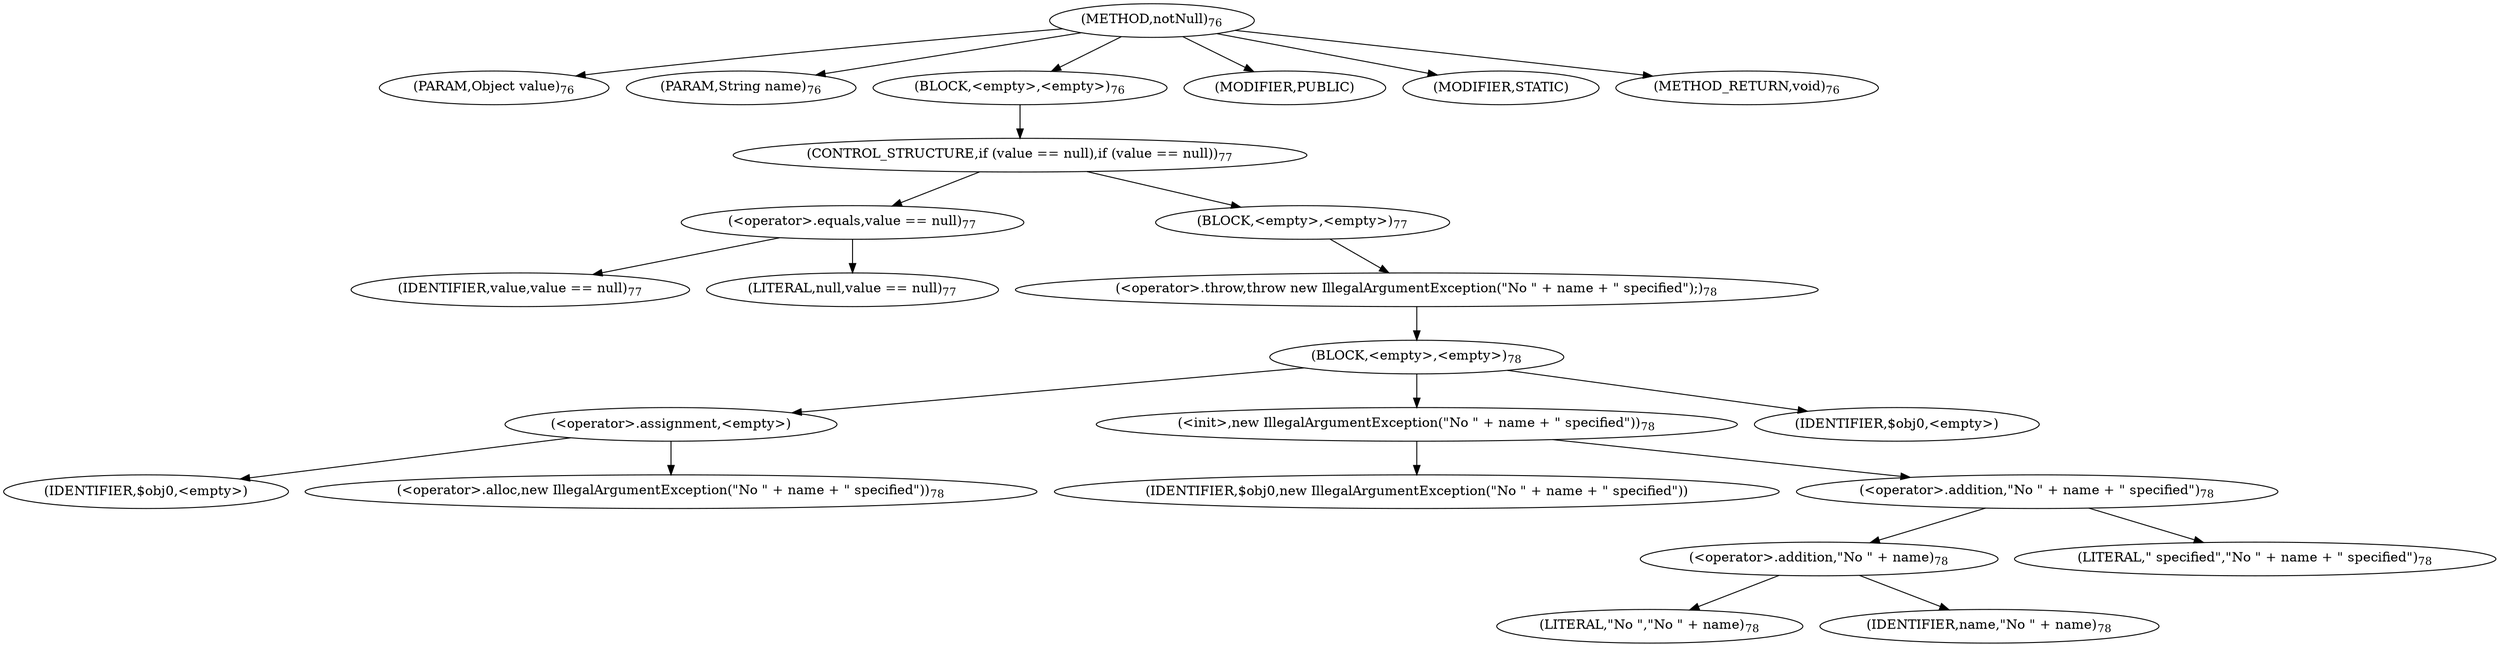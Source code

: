 digraph "notNull" {  
"121" [label = <(METHOD,notNull)<SUB>76</SUB>> ]
"122" [label = <(PARAM,Object value)<SUB>76</SUB>> ]
"123" [label = <(PARAM,String name)<SUB>76</SUB>> ]
"124" [label = <(BLOCK,&lt;empty&gt;,&lt;empty&gt;)<SUB>76</SUB>> ]
"125" [label = <(CONTROL_STRUCTURE,if (value == null),if (value == null))<SUB>77</SUB>> ]
"126" [label = <(&lt;operator&gt;.equals,value == null)<SUB>77</SUB>> ]
"127" [label = <(IDENTIFIER,value,value == null)<SUB>77</SUB>> ]
"128" [label = <(LITERAL,null,value == null)<SUB>77</SUB>> ]
"129" [label = <(BLOCK,&lt;empty&gt;,&lt;empty&gt;)<SUB>77</SUB>> ]
"130" [label = <(&lt;operator&gt;.throw,throw new IllegalArgumentException(&quot;No &quot; + name + &quot; specified&quot;);)<SUB>78</SUB>> ]
"131" [label = <(BLOCK,&lt;empty&gt;,&lt;empty&gt;)<SUB>78</SUB>> ]
"132" [label = <(&lt;operator&gt;.assignment,&lt;empty&gt;)> ]
"133" [label = <(IDENTIFIER,$obj0,&lt;empty&gt;)> ]
"134" [label = <(&lt;operator&gt;.alloc,new IllegalArgumentException(&quot;No &quot; + name + &quot; specified&quot;))<SUB>78</SUB>> ]
"135" [label = <(&lt;init&gt;,new IllegalArgumentException(&quot;No &quot; + name + &quot; specified&quot;))<SUB>78</SUB>> ]
"136" [label = <(IDENTIFIER,$obj0,new IllegalArgumentException(&quot;No &quot; + name + &quot; specified&quot;))> ]
"137" [label = <(&lt;operator&gt;.addition,&quot;No &quot; + name + &quot; specified&quot;)<SUB>78</SUB>> ]
"138" [label = <(&lt;operator&gt;.addition,&quot;No &quot; + name)<SUB>78</SUB>> ]
"139" [label = <(LITERAL,&quot;No &quot;,&quot;No &quot; + name)<SUB>78</SUB>> ]
"140" [label = <(IDENTIFIER,name,&quot;No &quot; + name)<SUB>78</SUB>> ]
"141" [label = <(LITERAL,&quot; specified&quot;,&quot;No &quot; + name + &quot; specified&quot;)<SUB>78</SUB>> ]
"142" [label = <(IDENTIFIER,$obj0,&lt;empty&gt;)> ]
"143" [label = <(MODIFIER,PUBLIC)> ]
"144" [label = <(MODIFIER,STATIC)> ]
"145" [label = <(METHOD_RETURN,void)<SUB>76</SUB>> ]
  "121" -> "122" 
  "121" -> "123" 
  "121" -> "124" 
  "121" -> "143" 
  "121" -> "144" 
  "121" -> "145" 
  "124" -> "125" 
  "125" -> "126" 
  "125" -> "129" 
  "126" -> "127" 
  "126" -> "128" 
  "129" -> "130" 
  "130" -> "131" 
  "131" -> "132" 
  "131" -> "135" 
  "131" -> "142" 
  "132" -> "133" 
  "132" -> "134" 
  "135" -> "136" 
  "135" -> "137" 
  "137" -> "138" 
  "137" -> "141" 
  "138" -> "139" 
  "138" -> "140" 
}

